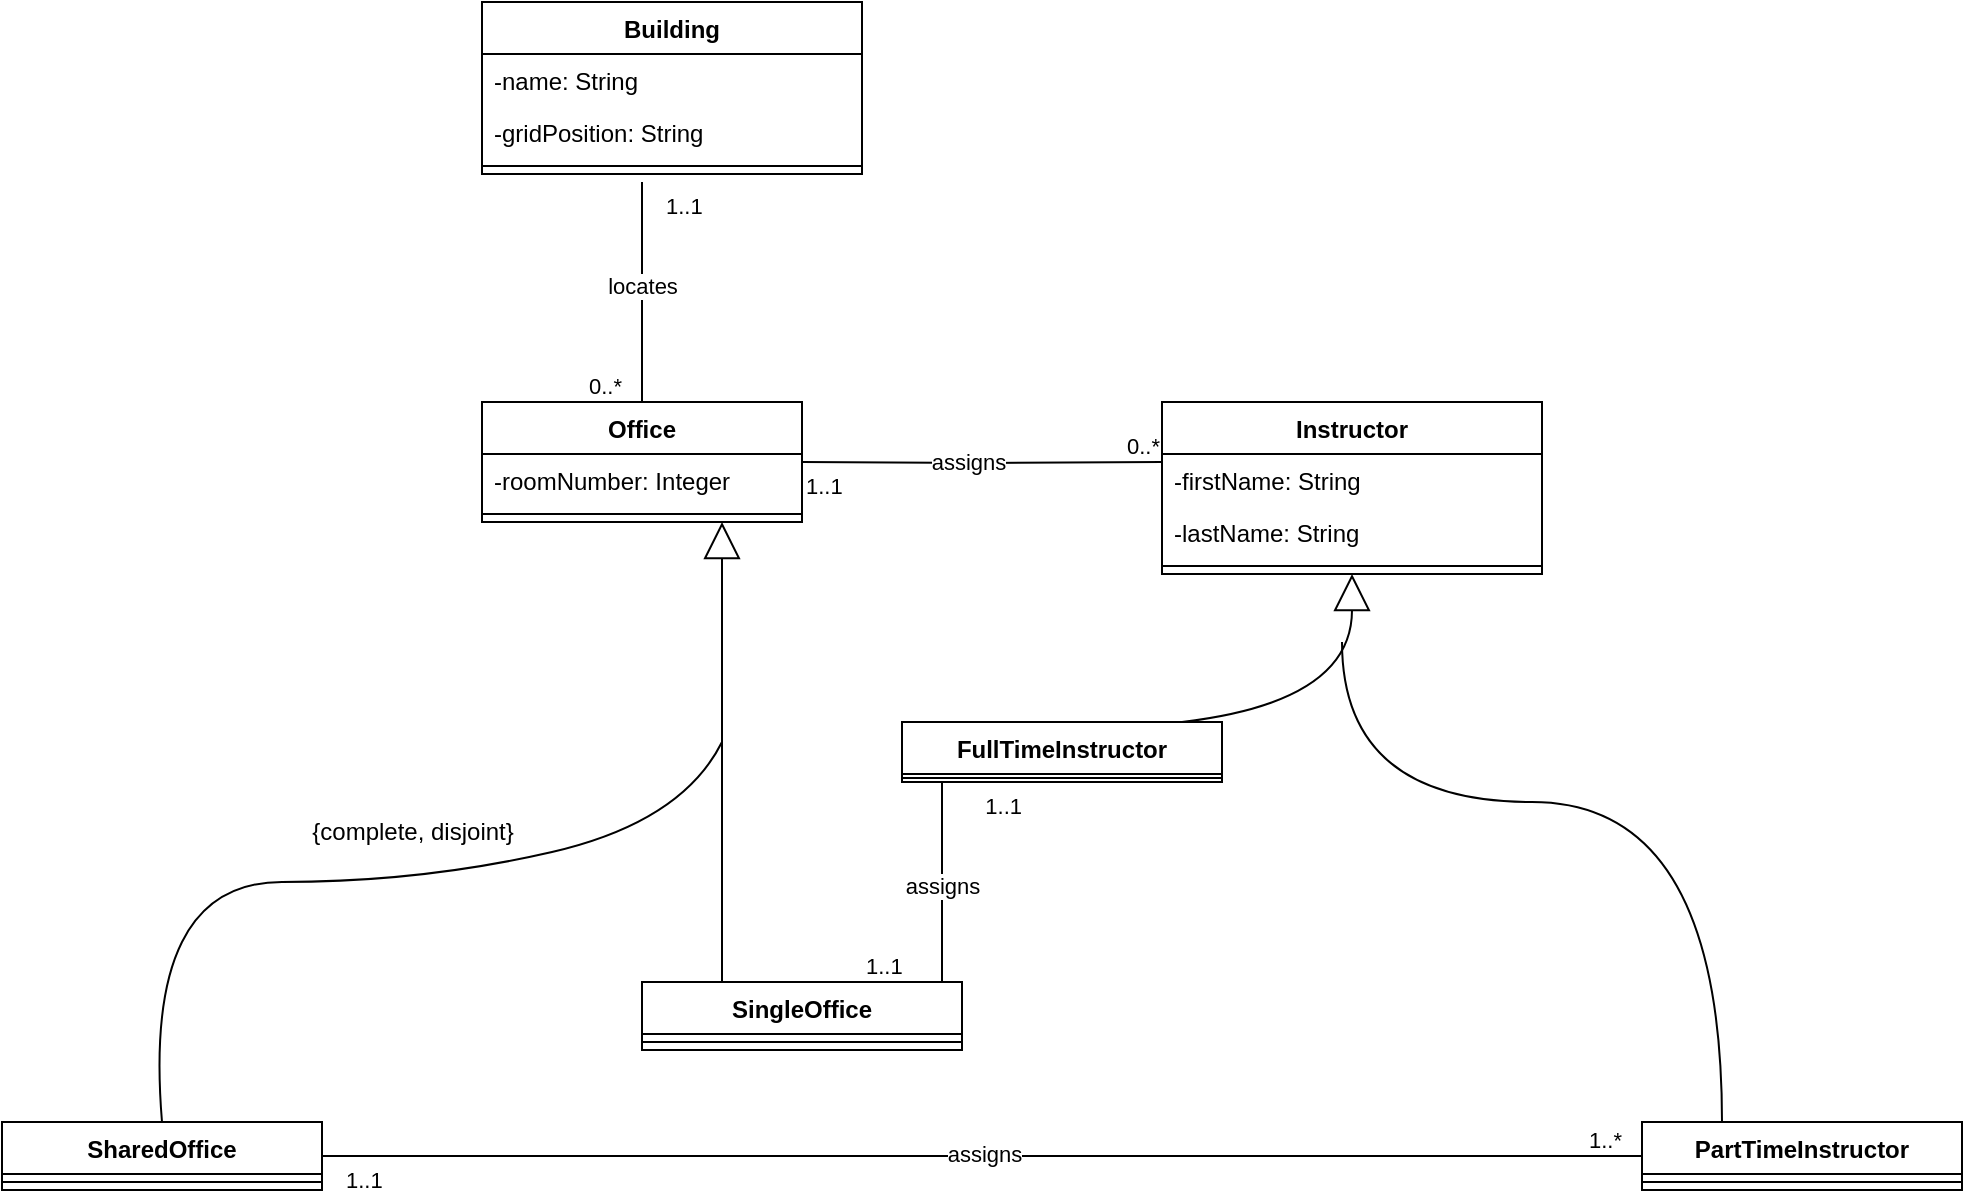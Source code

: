<mxfile version="26.2.3">
  <diagram name="Page-1" id="EXtxRCbcl_fEAalQrNC0">
    <mxGraphModel dx="626" dy="353" grid="1" gridSize="10" guides="1" tooltips="1" connect="1" arrows="1" fold="1" page="1" pageScale="1" pageWidth="2000" pageHeight="4000" math="0" shadow="0">
      <root>
        <mxCell id="0" />
        <mxCell id="1" parent="0" />
        <mxCell id="u6hf5ls1ZqmCjrT9iH5G-1" value="Building" style="swimlane;fontStyle=1;align=center;verticalAlign=top;childLayout=stackLayout;horizontal=1;startSize=26;horizontalStack=0;resizeParent=1;resizeParentMax=0;resizeLast=0;collapsible=1;marginBottom=0;whiteSpace=wrap;html=1;" vertex="1" parent="1">
          <mxGeometry x="520" y="120" width="190" height="86" as="geometry" />
        </mxCell>
        <mxCell id="u6hf5ls1ZqmCjrT9iH5G-2" value="-name: String" style="text;strokeColor=none;fillColor=none;align=left;verticalAlign=top;spacingLeft=4;spacingRight=4;overflow=hidden;rotatable=0;points=[[0,0.5],[1,0.5]];portConstraint=eastwest;whiteSpace=wrap;html=1;" vertex="1" parent="u6hf5ls1ZqmCjrT9iH5G-1">
          <mxGeometry y="26" width="190" height="26" as="geometry" />
        </mxCell>
        <mxCell id="u6hf5ls1ZqmCjrT9iH5G-21" value="-gridPosition: String" style="text;strokeColor=none;fillColor=none;align=left;verticalAlign=top;spacingLeft=4;spacingRight=4;overflow=hidden;rotatable=0;points=[[0,0.5],[1,0.5]];portConstraint=eastwest;whiteSpace=wrap;html=1;" vertex="1" parent="u6hf5ls1ZqmCjrT9iH5G-1">
          <mxGeometry y="52" width="190" height="26" as="geometry" />
        </mxCell>
        <mxCell id="u6hf5ls1ZqmCjrT9iH5G-3" value="" style="line;strokeWidth=1;fillColor=none;align=left;verticalAlign=middle;spacingTop=-1;spacingLeft=3;spacingRight=3;rotatable=0;labelPosition=right;points=[];portConstraint=eastwest;strokeColor=inherit;" vertex="1" parent="u6hf5ls1ZqmCjrT9iH5G-1">
          <mxGeometry y="78" width="190" height="8" as="geometry" />
        </mxCell>
        <mxCell id="u6hf5ls1ZqmCjrT9iH5G-52" value="" style="endArrow=none;html=1;edgeStyle=orthogonalEdgeStyle;rounded=0;entryX=0.5;entryY=0;entryDx=0;entryDy=0;" edge="1" parent="u6hf5ls1ZqmCjrT9iH5G-1">
          <mxGeometry relative="1" as="geometry">
            <mxPoint x="80" y="90" as="sourcePoint" />
            <mxPoint x="80" y="210" as="targetPoint" />
          </mxGeometry>
        </mxCell>
        <mxCell id="u6hf5ls1ZqmCjrT9iH5G-53" value="1..1" style="edgeLabel;resizable=0;html=1;align=left;verticalAlign=bottom;" connectable="0" vertex="1" parent="u6hf5ls1ZqmCjrT9iH5G-52">
          <mxGeometry x="-1" relative="1" as="geometry">
            <mxPoint x="10" y="20" as="offset" />
          </mxGeometry>
        </mxCell>
        <mxCell id="u6hf5ls1ZqmCjrT9iH5G-54" value="0..*" style="edgeLabel;resizable=0;html=1;align=right;verticalAlign=bottom;" connectable="0" vertex="1" parent="u6hf5ls1ZqmCjrT9iH5G-52">
          <mxGeometry x="1" relative="1" as="geometry">
            <mxPoint x="-10" y="-10" as="offset" />
          </mxGeometry>
        </mxCell>
        <mxCell id="u6hf5ls1ZqmCjrT9iH5G-55" value="locates" style="edgeLabel;html=1;align=center;verticalAlign=middle;resizable=0;points=[];" vertex="1" connectable="0" parent="u6hf5ls1ZqmCjrT9iH5G-52">
          <mxGeometry x="-0.14" relative="1" as="geometry">
            <mxPoint as="offset" />
          </mxGeometry>
        </mxCell>
        <mxCell id="u6hf5ls1ZqmCjrT9iH5G-9" value="Office" style="swimlane;fontStyle=1;align=center;verticalAlign=top;childLayout=stackLayout;horizontal=1;startSize=26;horizontalStack=0;resizeParent=1;resizeParentMax=0;resizeLast=0;collapsible=1;marginBottom=0;whiteSpace=wrap;html=1;" vertex="1" parent="1">
          <mxGeometry x="520" y="320" width="160" height="60" as="geometry" />
        </mxCell>
        <mxCell id="u6hf5ls1ZqmCjrT9iH5G-22" value="-roomNumber: Integer" style="text;strokeColor=none;fillColor=none;align=left;verticalAlign=top;spacingLeft=4;spacingRight=4;overflow=hidden;rotatable=0;points=[[0,0.5],[1,0.5]];portConstraint=eastwest;whiteSpace=wrap;html=1;" vertex="1" parent="u6hf5ls1ZqmCjrT9iH5G-9">
          <mxGeometry y="26" width="160" height="26" as="geometry" />
        </mxCell>
        <mxCell id="u6hf5ls1ZqmCjrT9iH5G-11" value="" style="line;strokeWidth=1;fillColor=none;align=left;verticalAlign=middle;spacingTop=-1;spacingLeft=3;spacingRight=3;rotatable=0;labelPosition=right;points=[];portConstraint=eastwest;strokeColor=inherit;" vertex="1" parent="u6hf5ls1ZqmCjrT9iH5G-9">
          <mxGeometry y="52" width="160" height="8" as="geometry" />
        </mxCell>
        <mxCell id="u6hf5ls1ZqmCjrT9iH5G-17" value="Instructor" style="swimlane;fontStyle=1;align=center;verticalAlign=top;childLayout=stackLayout;horizontal=1;startSize=26;horizontalStack=0;resizeParent=1;resizeParentMax=0;resizeLast=0;collapsible=1;marginBottom=0;whiteSpace=wrap;html=1;" vertex="1" parent="1">
          <mxGeometry x="860" y="320" width="190" height="86" as="geometry" />
        </mxCell>
        <mxCell id="u6hf5ls1ZqmCjrT9iH5G-25" value="-firstName: String" style="text;strokeColor=none;fillColor=none;align=left;verticalAlign=top;spacingLeft=4;spacingRight=4;overflow=hidden;rotatable=0;points=[[0,0.5],[1,0.5]];portConstraint=eastwest;whiteSpace=wrap;html=1;" vertex="1" parent="u6hf5ls1ZqmCjrT9iH5G-17">
          <mxGeometry y="26" width="190" height="26" as="geometry" />
        </mxCell>
        <mxCell id="u6hf5ls1ZqmCjrT9iH5G-24" value="-lastName: String" style="text;strokeColor=none;fillColor=none;align=left;verticalAlign=top;spacingLeft=4;spacingRight=4;overflow=hidden;rotatable=0;points=[[0,0.5],[1,0.5]];portConstraint=eastwest;whiteSpace=wrap;html=1;" vertex="1" parent="u6hf5ls1ZqmCjrT9iH5G-17">
          <mxGeometry y="52" width="190" height="26" as="geometry" />
        </mxCell>
        <mxCell id="u6hf5ls1ZqmCjrT9iH5G-19" value="" style="line;strokeWidth=1;fillColor=none;align=left;verticalAlign=middle;spacingTop=-1;spacingLeft=3;spacingRight=3;rotatable=0;labelPosition=right;points=[];portConstraint=eastwest;strokeColor=inherit;" vertex="1" parent="u6hf5ls1ZqmCjrT9iH5G-17">
          <mxGeometry y="78" width="190" height="8" as="geometry" />
        </mxCell>
        <mxCell id="u6hf5ls1ZqmCjrT9iH5G-27" value="SharedOffice" style="swimlane;fontStyle=1;align=center;verticalAlign=top;childLayout=stackLayout;horizontal=1;startSize=26;horizontalStack=0;resizeParent=1;resizeParentMax=0;resizeLast=0;collapsible=1;marginBottom=0;whiteSpace=wrap;html=1;" vertex="1" parent="1">
          <mxGeometry x="280" y="680" width="160" height="34" as="geometry" />
        </mxCell>
        <mxCell id="u6hf5ls1ZqmCjrT9iH5G-29" value="" style="line;strokeWidth=1;fillColor=none;align=left;verticalAlign=middle;spacingTop=-1;spacingLeft=3;spacingRight=3;rotatable=0;labelPosition=right;points=[];portConstraint=eastwest;strokeColor=inherit;" vertex="1" parent="u6hf5ls1ZqmCjrT9iH5G-27">
          <mxGeometry y="26" width="160" height="8" as="geometry" />
        </mxCell>
        <mxCell id="u6hf5ls1ZqmCjrT9iH5G-31" value="SingleOffice" style="swimlane;fontStyle=1;align=center;verticalAlign=top;childLayout=stackLayout;horizontal=1;startSize=26;horizontalStack=0;resizeParent=1;resizeParentMax=0;resizeLast=0;collapsible=1;marginBottom=0;whiteSpace=wrap;html=1;" vertex="1" parent="1">
          <mxGeometry x="600" y="610" width="160" height="34" as="geometry" />
        </mxCell>
        <mxCell id="u6hf5ls1ZqmCjrT9iH5G-62" value="" style="endArrow=none;html=1;edgeStyle=orthogonalEdgeStyle;rounded=0;entryX=0.25;entryY=1;entryDx=0;entryDy=0;" edge="1" parent="u6hf5ls1ZqmCjrT9iH5G-31" target="u6hf5ls1ZqmCjrT9iH5G-33">
          <mxGeometry relative="1" as="geometry">
            <mxPoint x="130" as="sourcePoint" />
            <mxPoint x="290" as="targetPoint" />
            <Array as="points">
              <mxPoint x="150" />
              <mxPoint x="150" y="-100" />
            </Array>
          </mxGeometry>
        </mxCell>
        <mxCell id="u6hf5ls1ZqmCjrT9iH5G-63" value="1..1" style="edgeLabel;resizable=0;html=1;align=left;verticalAlign=bottom;" connectable="0" vertex="1" parent="u6hf5ls1ZqmCjrT9iH5G-62">
          <mxGeometry x="-1" relative="1" as="geometry">
            <mxPoint x="-20" as="offset" />
          </mxGeometry>
        </mxCell>
        <mxCell id="u6hf5ls1ZqmCjrT9iH5G-64" value="1..1" style="edgeLabel;resizable=0;html=1;align=right;verticalAlign=bottom;" connectable="0" vertex="1" parent="u6hf5ls1ZqmCjrT9iH5G-62">
          <mxGeometry x="1" relative="1" as="geometry">
            <mxPoint x="20" y="20" as="offset" />
          </mxGeometry>
        </mxCell>
        <mxCell id="u6hf5ls1ZqmCjrT9iH5G-65" value="assigns" style="edgeLabel;html=1;align=center;verticalAlign=middle;resizable=0;points=[];" vertex="1" connectable="0" parent="u6hf5ls1ZqmCjrT9iH5G-62">
          <mxGeometry x="-0.018" relative="1" as="geometry">
            <mxPoint as="offset" />
          </mxGeometry>
        </mxCell>
        <mxCell id="u6hf5ls1ZqmCjrT9iH5G-32" value="" style="line;strokeWidth=1;fillColor=none;align=left;verticalAlign=middle;spacingTop=-1;spacingLeft=3;spacingRight=3;rotatable=0;labelPosition=right;points=[];portConstraint=eastwest;strokeColor=inherit;" vertex="1" parent="u6hf5ls1ZqmCjrT9iH5G-31">
          <mxGeometry y="26" width="160" height="8" as="geometry" />
        </mxCell>
        <mxCell id="u6hf5ls1ZqmCjrT9iH5G-33" value="FullTimeInstructor" style="swimlane;fontStyle=1;align=center;verticalAlign=top;childLayout=stackLayout;horizontal=1;startSize=26;horizontalStack=0;resizeParent=1;resizeParentMax=0;resizeLast=0;collapsible=1;marginBottom=0;whiteSpace=wrap;html=1;" vertex="1" parent="1">
          <mxGeometry x="730" y="480" width="160" height="30" as="geometry" />
        </mxCell>
        <mxCell id="u6hf5ls1ZqmCjrT9iH5G-66" value="" style="endArrow=block;endSize=16;endFill=0;html=1;rounded=0;entryX=0.5;entryY=1;entryDx=0;entryDy=0;curved=1;" edge="1" parent="u6hf5ls1ZqmCjrT9iH5G-33" target="u6hf5ls1ZqmCjrT9iH5G-17">
          <mxGeometry width="160" relative="1" as="geometry">
            <mxPoint x="140" as="sourcePoint" />
            <mxPoint x="300" as="targetPoint" />
            <Array as="points">
              <mxPoint x="225" y="-10" />
            </Array>
          </mxGeometry>
        </mxCell>
        <mxCell id="u6hf5ls1ZqmCjrT9iH5G-34" value="" style="line;strokeWidth=1;fillColor=none;align=left;verticalAlign=middle;spacingTop=-1;spacingLeft=3;spacingRight=3;rotatable=0;labelPosition=right;points=[];portConstraint=eastwest;strokeColor=inherit;" vertex="1" parent="u6hf5ls1ZqmCjrT9iH5G-33">
          <mxGeometry y="26" width="160" height="4" as="geometry" />
        </mxCell>
        <mxCell id="u6hf5ls1ZqmCjrT9iH5G-35" value="PartTimeInstructor" style="swimlane;fontStyle=1;align=center;verticalAlign=top;childLayout=stackLayout;horizontal=1;startSize=26;horizontalStack=0;resizeParent=1;resizeParentMax=0;resizeLast=0;collapsible=1;marginBottom=0;whiteSpace=wrap;html=1;" vertex="1" parent="1">
          <mxGeometry x="1100" y="680" width="160" height="34" as="geometry" />
        </mxCell>
        <mxCell id="u6hf5ls1ZqmCjrT9iH5G-36" value="" style="line;strokeWidth=1;fillColor=none;align=left;verticalAlign=middle;spacingTop=-1;spacingLeft=3;spacingRight=3;rotatable=0;labelPosition=right;points=[];portConstraint=eastwest;strokeColor=inherit;" vertex="1" parent="u6hf5ls1ZqmCjrT9iH5G-35">
          <mxGeometry y="26" width="160" height="8" as="geometry" />
        </mxCell>
        <mxCell id="u6hf5ls1ZqmCjrT9iH5G-42" value="" style="endArrow=none;html=1;edgeStyle=orthogonalEdgeStyle;rounded=0;entryX=0;entryY=0.5;entryDx=0;entryDy=0;exitX=1;exitY=0.5;exitDx=0;exitDy=0;" edge="1" parent="1" source="u6hf5ls1ZqmCjrT9iH5G-27" target="u6hf5ls1ZqmCjrT9iH5G-35">
          <mxGeometry relative="1" as="geometry">
            <mxPoint x="440" y="700.82" as="sourcePoint" />
            <mxPoint x="1077.12" y="692.682" as="targetPoint" />
          </mxGeometry>
        </mxCell>
        <mxCell id="u6hf5ls1ZqmCjrT9iH5G-43" value="1..1" style="edgeLabel;resizable=0;html=1;align=left;verticalAlign=bottom;" connectable="0" vertex="1" parent="u6hf5ls1ZqmCjrT9iH5G-42">
          <mxGeometry x="-1" relative="1" as="geometry">
            <mxPoint x="10" y="20" as="offset" />
          </mxGeometry>
        </mxCell>
        <mxCell id="u6hf5ls1ZqmCjrT9iH5G-44" value="1..*" style="edgeLabel;resizable=0;html=1;align=right;verticalAlign=bottom;" connectable="0" vertex="1" parent="u6hf5ls1ZqmCjrT9iH5G-42">
          <mxGeometry x="1" relative="1" as="geometry">
            <mxPoint x="-10" as="offset" />
          </mxGeometry>
        </mxCell>
        <mxCell id="u6hf5ls1ZqmCjrT9iH5G-45" value="assigns" style="edgeLabel;html=1;align=center;verticalAlign=middle;resizable=0;points=[];" vertex="1" connectable="0" parent="u6hf5ls1ZqmCjrT9iH5G-42">
          <mxGeometry x="0.003" y="1" relative="1" as="geometry">
            <mxPoint as="offset" />
          </mxGeometry>
        </mxCell>
        <mxCell id="u6hf5ls1ZqmCjrT9iH5G-51" value="" style="endArrow=none;html=1;rounded=0;curved=1;exitX=0.5;exitY=0;exitDx=0;exitDy=0;" edge="1" parent="1" source="u6hf5ls1ZqmCjrT9iH5G-27">
          <mxGeometry width="50" height="50" relative="1" as="geometry">
            <mxPoint x="360" y="640" as="sourcePoint" />
            <mxPoint x="640" y="490" as="targetPoint" />
            <Array as="points">
              <mxPoint x="350" y="560" />
              <mxPoint x="490" y="560" />
              <mxPoint x="620" y="530" />
            </Array>
          </mxGeometry>
        </mxCell>
        <mxCell id="u6hf5ls1ZqmCjrT9iH5G-56" value="" style="endArrow=none;html=1;edgeStyle=orthogonalEdgeStyle;rounded=0;entryX=0;entryY=0.154;entryDx=0;entryDy=0;entryPerimeter=0;" edge="1" parent="1" target="u6hf5ls1ZqmCjrT9iH5G-25">
          <mxGeometry relative="1" as="geometry">
            <mxPoint x="680" y="350" as="sourcePoint" />
            <mxPoint x="840" y="350" as="targetPoint" />
          </mxGeometry>
        </mxCell>
        <mxCell id="u6hf5ls1ZqmCjrT9iH5G-57" value="1..1" style="edgeLabel;resizable=0;html=1;align=left;verticalAlign=bottom;" connectable="0" vertex="1" parent="u6hf5ls1ZqmCjrT9iH5G-56">
          <mxGeometry x="-1" relative="1" as="geometry">
            <mxPoint y="20" as="offset" />
          </mxGeometry>
        </mxCell>
        <mxCell id="u6hf5ls1ZqmCjrT9iH5G-58" value="0..*" style="edgeLabel;resizable=0;html=1;align=right;verticalAlign=bottom;" connectable="0" vertex="1" parent="u6hf5ls1ZqmCjrT9iH5G-56">
          <mxGeometry x="1" relative="1" as="geometry" />
        </mxCell>
        <mxCell id="u6hf5ls1ZqmCjrT9iH5G-59" value="assigns" style="edgeLabel;html=1;align=center;verticalAlign=middle;resizable=0;points=[];" vertex="1" connectable="0" parent="u6hf5ls1ZqmCjrT9iH5G-56">
          <mxGeometry x="-0.081" y="1" relative="1" as="geometry">
            <mxPoint as="offset" />
          </mxGeometry>
        </mxCell>
        <mxCell id="u6hf5ls1ZqmCjrT9iH5G-47" value="" style="endArrow=block;endSize=16;endFill=0;html=1;rounded=1;entryX=0.75;entryY=1;entryDx=0;entryDy=0;curved=0;exitX=0.25;exitY=0;exitDx=0;exitDy=0;" edge="1" parent="1" source="u6hf5ls1ZqmCjrT9iH5G-31" target="u6hf5ls1ZqmCjrT9iH5G-9">
          <mxGeometry width="160" relative="1" as="geometry">
            <mxPoint x="680" y="610" as="sourcePoint" />
            <mxPoint x="680" y="490" as="targetPoint" />
          </mxGeometry>
        </mxCell>
        <mxCell id="u6hf5ls1ZqmCjrT9iH5G-60" value="{complete, disjoint}" style="text;html=1;align=center;verticalAlign=middle;resizable=0;points=[];autosize=1;strokeColor=none;fillColor=none;" vertex="1" parent="1">
          <mxGeometry x="400" y="520" width="170" height="30" as="geometry" />
        </mxCell>
        <mxCell id="u6hf5ls1ZqmCjrT9iH5G-72" value="" style="endArrow=none;html=1;edgeStyle=orthogonalEdgeStyle;rounded=0;entryX=0.25;entryY=0;entryDx=0;entryDy=0;curved=1;" edge="1" parent="1" target="u6hf5ls1ZqmCjrT9iH5G-35">
          <mxGeometry relative="1" as="geometry">
            <mxPoint x="950" y="440" as="sourcePoint" />
            <mxPoint x="1100" y="460" as="targetPoint" />
            <Array as="points">
              <mxPoint x="950" y="520" />
              <mxPoint x="1140" y="520" />
            </Array>
          </mxGeometry>
        </mxCell>
      </root>
    </mxGraphModel>
  </diagram>
</mxfile>
